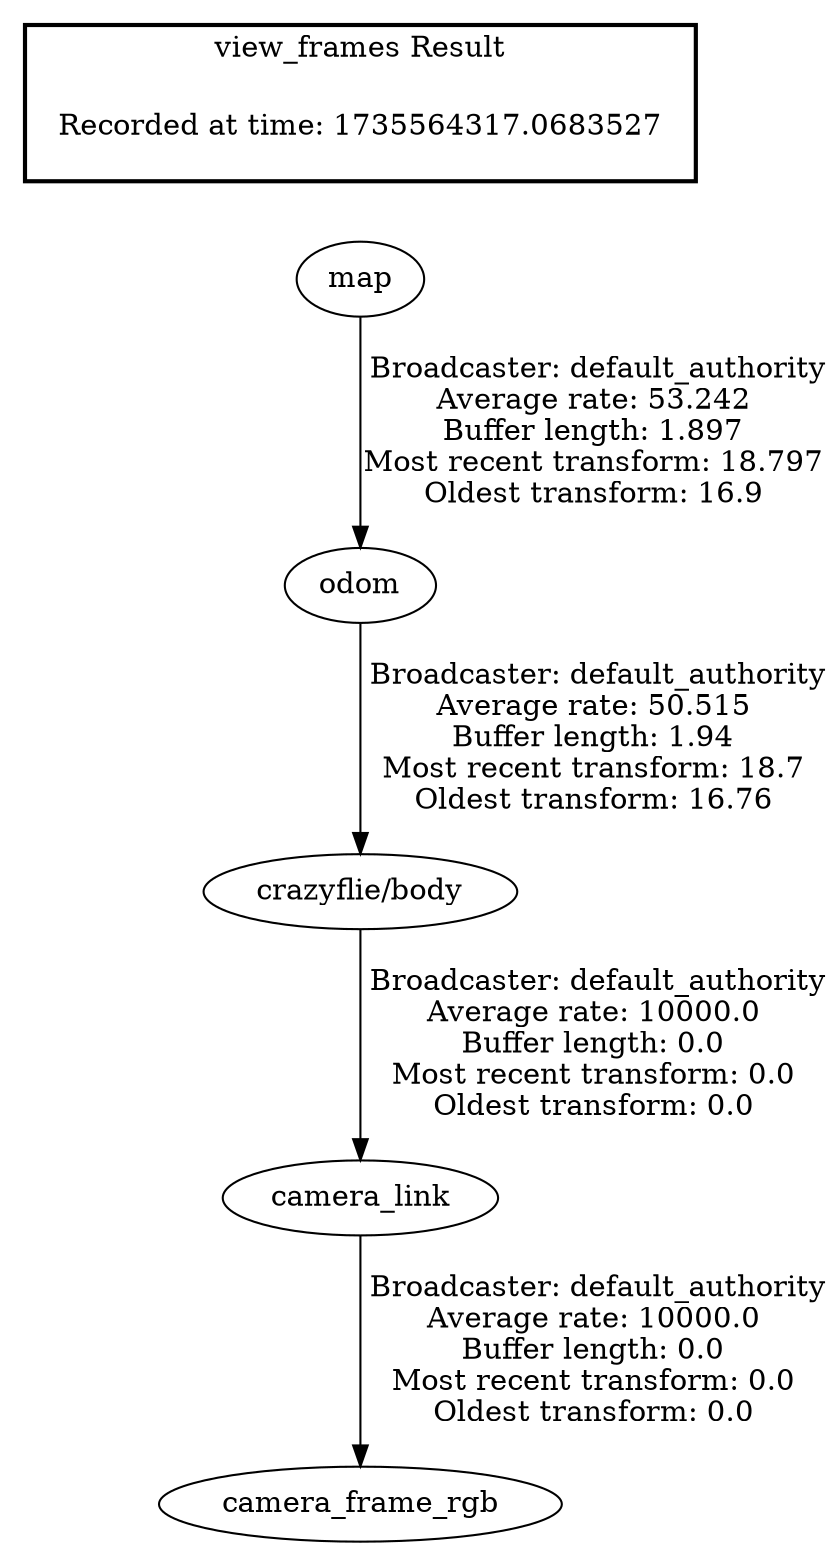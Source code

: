 digraph G {
"odom" -> "crazyflie/body"[label=" Broadcaster: default_authority\nAverage rate: 50.515\nBuffer length: 1.94\nMost recent transform: 18.7\nOldest transform: 16.76\n"];
"map" -> "odom"[label=" Broadcaster: default_authority\nAverage rate: 53.242\nBuffer length: 1.897\nMost recent transform: 18.797\nOldest transform: 16.9\n"];
"camera_link" -> "camera_frame_rgb"[label=" Broadcaster: default_authority\nAverage rate: 10000.0\nBuffer length: 0.0\nMost recent transform: 0.0\nOldest transform: 0.0\n"];
"crazyflie/body" -> "camera_link"[label=" Broadcaster: default_authority\nAverage rate: 10000.0\nBuffer length: 0.0\nMost recent transform: 0.0\nOldest transform: 0.0\n"];
edge [style=invis];
 subgraph cluster_legend { style=bold; color=black; label ="view_frames Result";
"Recorded at time: 1735564317.0683527"[ shape=plaintext ] ;
}->"map";
}